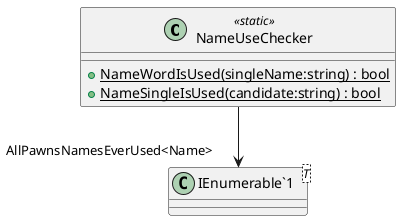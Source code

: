 @startuml
class NameUseChecker <<static>> {
    + {static} NameWordIsUsed(singleName:string) : bool
    + {static} NameSingleIsUsed(candidate:string) : bool
}
class "IEnumerable`1"<T> {
}
NameUseChecker --> "AllPawnsNamesEverUsed<Name>" "IEnumerable`1"
@enduml
